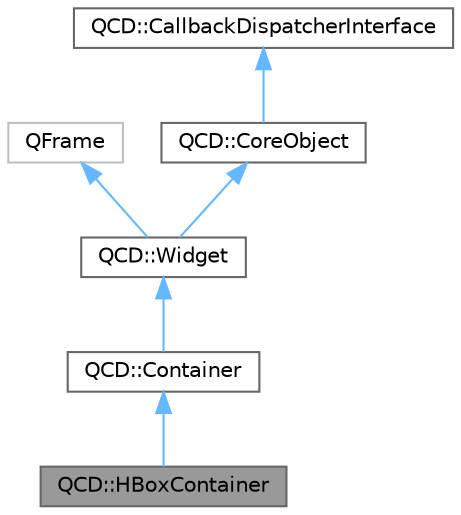 digraph "QCD::HBoxContainer"
{
 // LATEX_PDF_SIZE
  bgcolor="transparent";
  edge [fontname=Helvetica,fontsize=10,labelfontname=Helvetica,labelfontsize=10];
  node [fontname=Helvetica,fontsize=10,shape=box,height=0.2,width=0.4];
  Node1 [label="QCD::HBoxContainer",height=0.2,width=0.4,color="gray40", fillcolor="grey60", style="filled", fontcolor="black",tooltip="Widget that acts like a QHBoxLayout."];
  Node2 -> Node1 [dir="back",color="steelblue1",style="solid"];
  Node2 [label="QCD::Container",height=0.2,width=0.4,color="gray40", fillcolor="white", style="filled",URL="$classQCD_1_1Container.html",tooltip="Base class for all QCD containers."];
  Node3 -> Node2 [dir="back",color="steelblue1",style="solid"];
  Node3 [label="QCD::Widget",height=0.2,width=0.4,color="gray40", fillcolor="white", style="filled",URL="$classQCD_1_1Widget.html",tooltip="Base class for all QCD custom widget."];
  Node4 -> Node3 [dir="back",color="steelblue1",style="solid"];
  Node4 [label="QFrame",height=0.2,width=0.4,color="grey75", fillcolor="white", style="filled",tooltip=" "];
  Node5 -> Node3 [dir="back",color="steelblue1",style="solid"];
  Node5 [label="QCD::CoreObject",height=0.2,width=0.4,color="gray40", fillcolor="white", style="filled",URL="$classQCD_1_1CoreObject.html",tooltip="core object extended by all QCD classes"];
  Node6 -> Node5 [dir="back",color="steelblue1",style="solid"];
  Node6 [label="QCD::CallbackDispatcherInterface",height=0.2,width=0.4,color="gray40", fillcolor="white", style="filled",URL="$classQCD_1_1CallbackDispatcherInterface.html",tooltip="Interface definition for callback dispatchers."];
}
